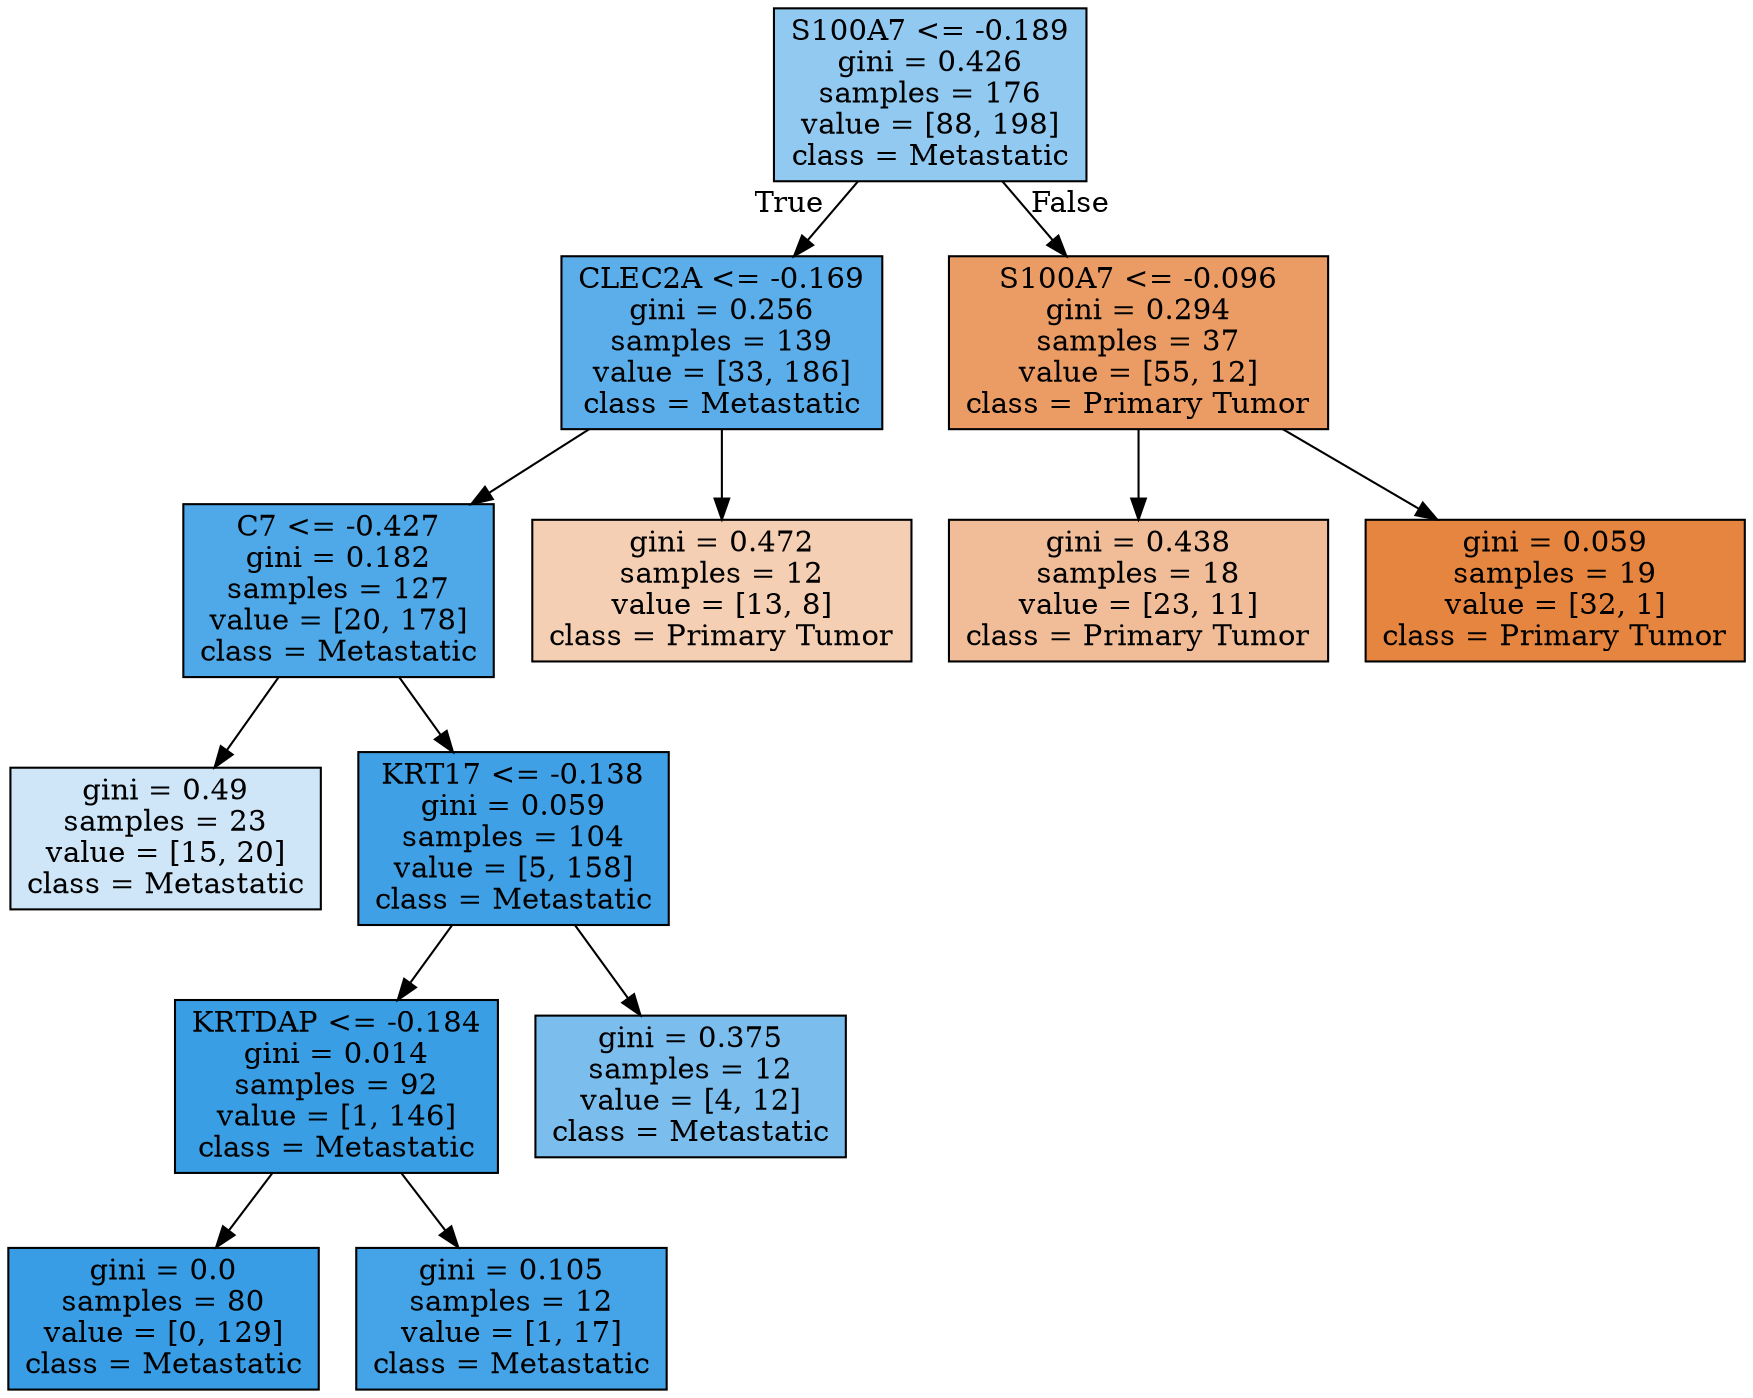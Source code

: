 digraph Tree {
node [shape=box, style="filled", color="black"] ;
0 [label="S100A7 <= -0.189\ngini = 0.426\nsamples = 176\nvalue = [88, 198]\nclass = Metastatic", fillcolor="#91c9f1"] ;
1 [label="CLEC2A <= -0.169\ngini = 0.256\nsamples = 139\nvalue = [33, 186]\nclass = Metastatic", fillcolor="#5caeea"] ;
0 -> 1 [labeldistance=2.5, labelangle=45, headlabel="True"] ;
2 [label="C7 <= -0.427\ngini = 0.182\nsamples = 127\nvalue = [20, 178]\nclass = Metastatic", fillcolor="#4fa8e8"] ;
1 -> 2 ;
3 [label="gini = 0.49\nsamples = 23\nvalue = [15, 20]\nclass = Metastatic", fillcolor="#cee6f8"] ;
2 -> 3 ;
4 [label="KRT17 <= -0.138\ngini = 0.059\nsamples = 104\nvalue = [5, 158]\nclass = Metastatic", fillcolor="#3fa0e6"] ;
2 -> 4 ;
5 [label="KRTDAP <= -0.184\ngini = 0.014\nsamples = 92\nvalue = [1, 146]\nclass = Metastatic", fillcolor="#3a9ee5"] ;
4 -> 5 ;
6 [label="gini = 0.0\nsamples = 80\nvalue = [0, 129]\nclass = Metastatic", fillcolor="#399de5"] ;
5 -> 6 ;
7 [label="gini = 0.105\nsamples = 12\nvalue = [1, 17]\nclass = Metastatic", fillcolor="#45a3e7"] ;
5 -> 7 ;
8 [label="gini = 0.375\nsamples = 12\nvalue = [4, 12]\nclass = Metastatic", fillcolor="#7bbeee"] ;
4 -> 8 ;
9 [label="gini = 0.472\nsamples = 12\nvalue = [13, 8]\nclass = Primary Tumor", fillcolor="#f5cfb3"] ;
1 -> 9 ;
10 [label="S100A7 <= -0.096\ngini = 0.294\nsamples = 37\nvalue = [55, 12]\nclass = Primary Tumor", fillcolor="#eb9c64"] ;
0 -> 10 [labeldistance=2.5, labelangle=-45, headlabel="False"] ;
11 [label="gini = 0.438\nsamples = 18\nvalue = [23, 11]\nclass = Primary Tumor", fillcolor="#f1bd98"] ;
10 -> 11 ;
12 [label="gini = 0.059\nsamples = 19\nvalue = [32, 1]\nclass = Primary Tumor", fillcolor="#e6853f"] ;
10 -> 12 ;
}